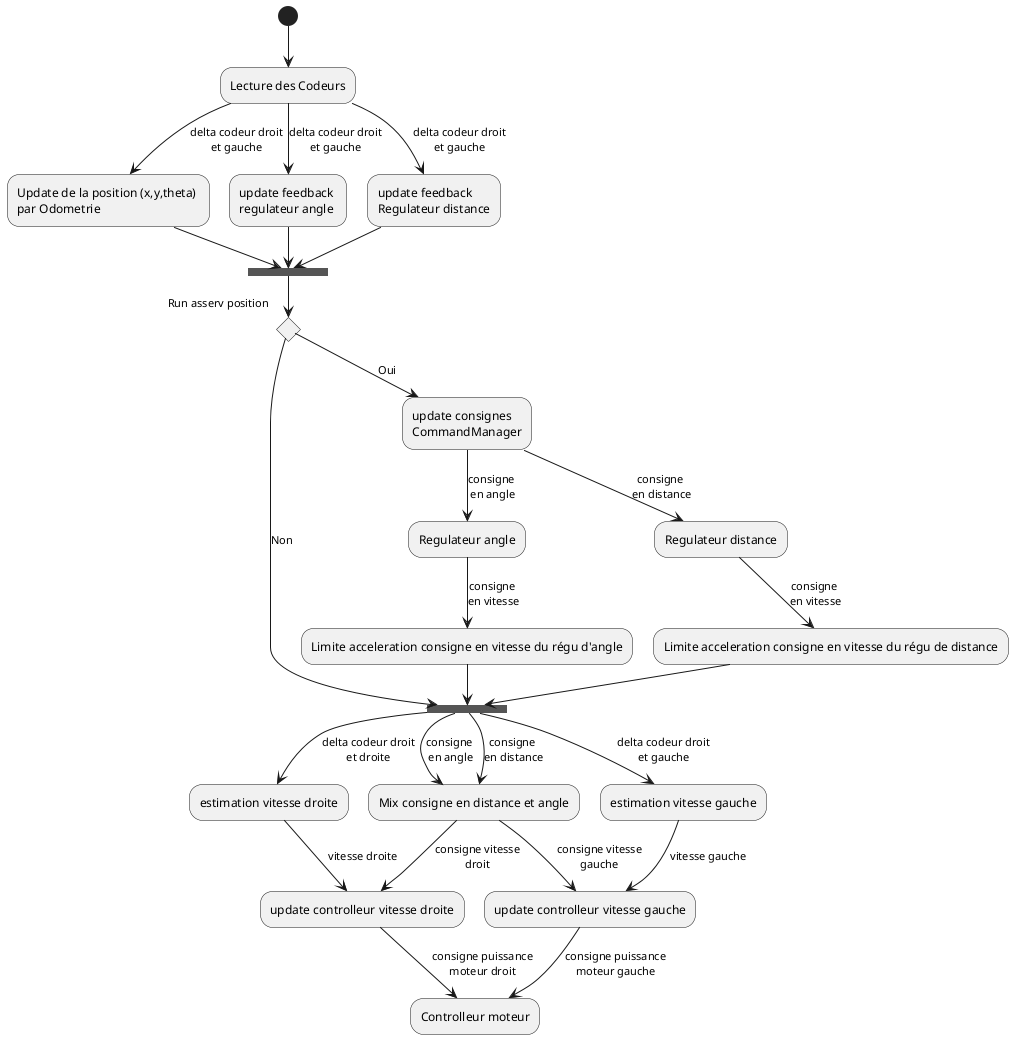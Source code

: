 @startuml
(*) --> "Lecture des Codeurs"
"Lecture des Codeurs" --> [delta codeur droit\net gauche] "Update de la position (x,y,theta) \npar Odometrie"
"Update de la position (x,y,theta) \npar Odometrie" --> ===B2===
"Lecture des Codeurs" --> [delta codeur droit\net gauche]"update feedback \nregulateur angle"
"Lecture des Codeurs" --> [delta codeur droit\net gauche]"update feedback \nRegulateur distance"
"update feedback \nregulateur angle" --> ===B2===
"update feedback \nRegulateur distance" --> ===B2===

if "Run asserv position" then
  -->[Oui] "update consignes \nCommandManager"
  "update consignes \nCommandManager" --> [consigne \nen distance] "Regulateur distance"
  --> [consigne \nen vitesse] "Limite acceleration consigne en vitesse du régu de distance"
  "Limite acceleration consigne en vitesse du régu de distance"  --> ===B4===
  "update consignes \nCommandManager" --> [consigne \nen angle] "Regulateur angle"
  --> [consigne \nen vitesse] "Limite acceleration consigne en vitesse du régu d'angle" 
  "Limite acceleration consigne en vitesse du régu d'angle" --> ===B4===
else
  ->[Non] ===B4===
endif

===B4===  --> [delta codeur droit\net droite] "estimation vitesse droite"
===B4===  --> [delta codeur droit\net gauche] "estimation vitesse gauche"
===B4===  --> [consigne \nen distance] "Mix consigne en distance et angle"
===B4===  --> [consigne \nen angle] "Mix consigne en distance et angle"
"Mix consigne en distance et angle" --> [consigne vitesse\ngauche] "update controlleur vitesse gauche"
"estimation vitesse gauche" --> [vitesse gauche] "update controlleur vitesse gauche"
"Mix consigne en distance et angle" --> [consigne vitesse\ndroit] "update controlleur vitesse droite"
"estimation vitesse droite" --> [vitesse droite] "update controlleur vitesse droite"

"update controlleur vitesse gauche" --> [consigne puissance\nmoteur gauche] "Controlleur moteur"
"update controlleur vitesse droite" --> [consigne puissance\nmoteur droit] "Controlleur moteur"
@enduml